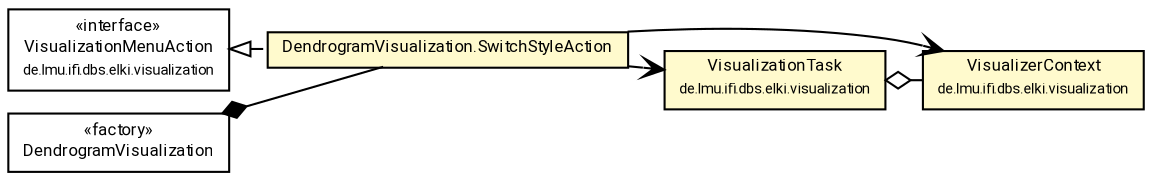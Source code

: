 #!/usr/local/bin/dot
#
# Class diagram 
# Generated by UMLGraph version R5_7_2-60-g0e99a6 (http://www.spinellis.gr/umlgraph/)
#

digraph G {
	graph [fontnames="svg"]
	edge [fontname="Roboto",fontsize=7,labelfontname="Roboto",labelfontsize=7,color="black"];
	node [fontname="Roboto",fontcolor="black",fontsize=8,shape=plaintext,margin=0,width=0,height=0];
	nodesep=0.15;
	ranksep=0.25;
	rankdir=LR;
	// de.lmu.ifi.dbs.elki.visualization.VisualizationMenuAction
	c3244784 [label=<<table title="de.lmu.ifi.dbs.elki.visualization.VisualizationMenuAction" border="0" cellborder="1" cellspacing="0" cellpadding="2" href="../../VisualizationMenuAction.html" target="_parent">
		<tr><td><table border="0" cellspacing="0" cellpadding="1">
		<tr><td align="center" balign="center"> &#171;interface&#187; </td></tr>
		<tr><td align="center" balign="center"> <font face="Roboto">VisualizationMenuAction</font> </td></tr>
		<tr><td align="center" balign="center"> <font face="Roboto" point-size="7.0">de.lmu.ifi.dbs.elki.visualization</font> </td></tr>
		</table></td></tr>
		</table>>, URL="../../VisualizationMenuAction.html"];
	// de.lmu.ifi.dbs.elki.visualization.VisualizerContext
	c3244789 [label=<<table title="de.lmu.ifi.dbs.elki.visualization.VisualizerContext" border="0" cellborder="1" cellspacing="0" cellpadding="2" bgcolor="LemonChiffon" href="../../VisualizerContext.html" target="_parent">
		<tr><td><table border="0" cellspacing="0" cellpadding="1">
		<tr><td align="center" balign="center"> <font face="Roboto">VisualizerContext</font> </td></tr>
		<tr><td align="center" balign="center"> <font face="Roboto" point-size="7.0">de.lmu.ifi.dbs.elki.visualization</font> </td></tr>
		</table></td></tr>
		</table>>, URL="../../VisualizerContext.html"];
	// de.lmu.ifi.dbs.elki.visualization.VisualizationTask
	c3244892 [label=<<table title="de.lmu.ifi.dbs.elki.visualization.VisualizationTask" border="0" cellborder="1" cellspacing="0" cellpadding="2" bgcolor="LemonChiffon" href="../../VisualizationTask.html" target="_parent">
		<tr><td><table border="0" cellspacing="0" cellpadding="1">
		<tr><td align="center" balign="center"> <font face="Roboto">VisualizationTask</font> </td></tr>
		<tr><td align="center" balign="center"> <font face="Roboto" point-size="7.0">de.lmu.ifi.dbs.elki.visualization</font> </td></tr>
		</table></td></tr>
		</table>>, URL="../../VisualizationTask.html"];
	// de.lmu.ifi.dbs.elki.visualization.visualizers.visunproj.DendrogramVisualization
	c3245023 [label=<<table title="de.lmu.ifi.dbs.elki.visualization.visualizers.visunproj.DendrogramVisualization" border="0" cellborder="1" cellspacing="0" cellpadding="2" href="DendrogramVisualization.html" target="_parent">
		<tr><td><table border="0" cellspacing="0" cellpadding="1">
		<tr><td align="center" balign="center"> &#171;factory&#187; </td></tr>
		<tr><td align="center" balign="center"> <font face="Roboto">DendrogramVisualization</font> </td></tr>
		</table></td></tr>
		</table>>, URL="DendrogramVisualization.html"];
	// de.lmu.ifi.dbs.elki.visualization.visualizers.visunproj.DendrogramVisualization.SwitchStyleAction
	c3245026 [label=<<table title="de.lmu.ifi.dbs.elki.visualization.visualizers.visunproj.DendrogramVisualization.SwitchStyleAction" border="0" cellborder="1" cellspacing="0" cellpadding="2" bgcolor="lemonChiffon" href="DendrogramVisualization.SwitchStyleAction.html" target="_parent">
		<tr><td><table border="0" cellspacing="0" cellpadding="1">
		<tr><td align="center" balign="center"> <font face="Roboto">DendrogramVisualization.SwitchStyleAction</font> </td></tr>
		</table></td></tr>
		</table>>, URL="DendrogramVisualization.SwitchStyleAction.html"];
	// de.lmu.ifi.dbs.elki.visualization.VisualizationTask has de.lmu.ifi.dbs.elki.visualization.VisualizerContext
	c3244892 -> c3244789 [arrowhead=none,arrowtail=ediamond,dir=back,weight=4];
	// de.lmu.ifi.dbs.elki.visualization.visualizers.visunproj.DendrogramVisualization composed de.lmu.ifi.dbs.elki.visualization.visualizers.visunproj.DendrogramVisualization.SwitchStyleAction
	c3245023 -> c3245026 [arrowhead=none,arrowtail=diamond,dir=back,weight=6];
	// de.lmu.ifi.dbs.elki.visualization.visualizers.visunproj.DendrogramVisualization.SwitchStyleAction implements de.lmu.ifi.dbs.elki.visualization.VisualizationMenuAction
	c3244784 -> c3245026 [arrowtail=empty,style=dashed,dir=back,weight=9];
	// de.lmu.ifi.dbs.elki.visualization.visualizers.visunproj.DendrogramVisualization.SwitchStyleAction navassoc de.lmu.ifi.dbs.elki.visualization.VisualizationTask
	c3245026 -> c3244892 [arrowhead=open,weight=1];
	// de.lmu.ifi.dbs.elki.visualization.visualizers.visunproj.DendrogramVisualization.SwitchStyleAction navassoc de.lmu.ifi.dbs.elki.visualization.VisualizerContext
	c3245026 -> c3244789 [arrowhead=open,weight=1];
}

